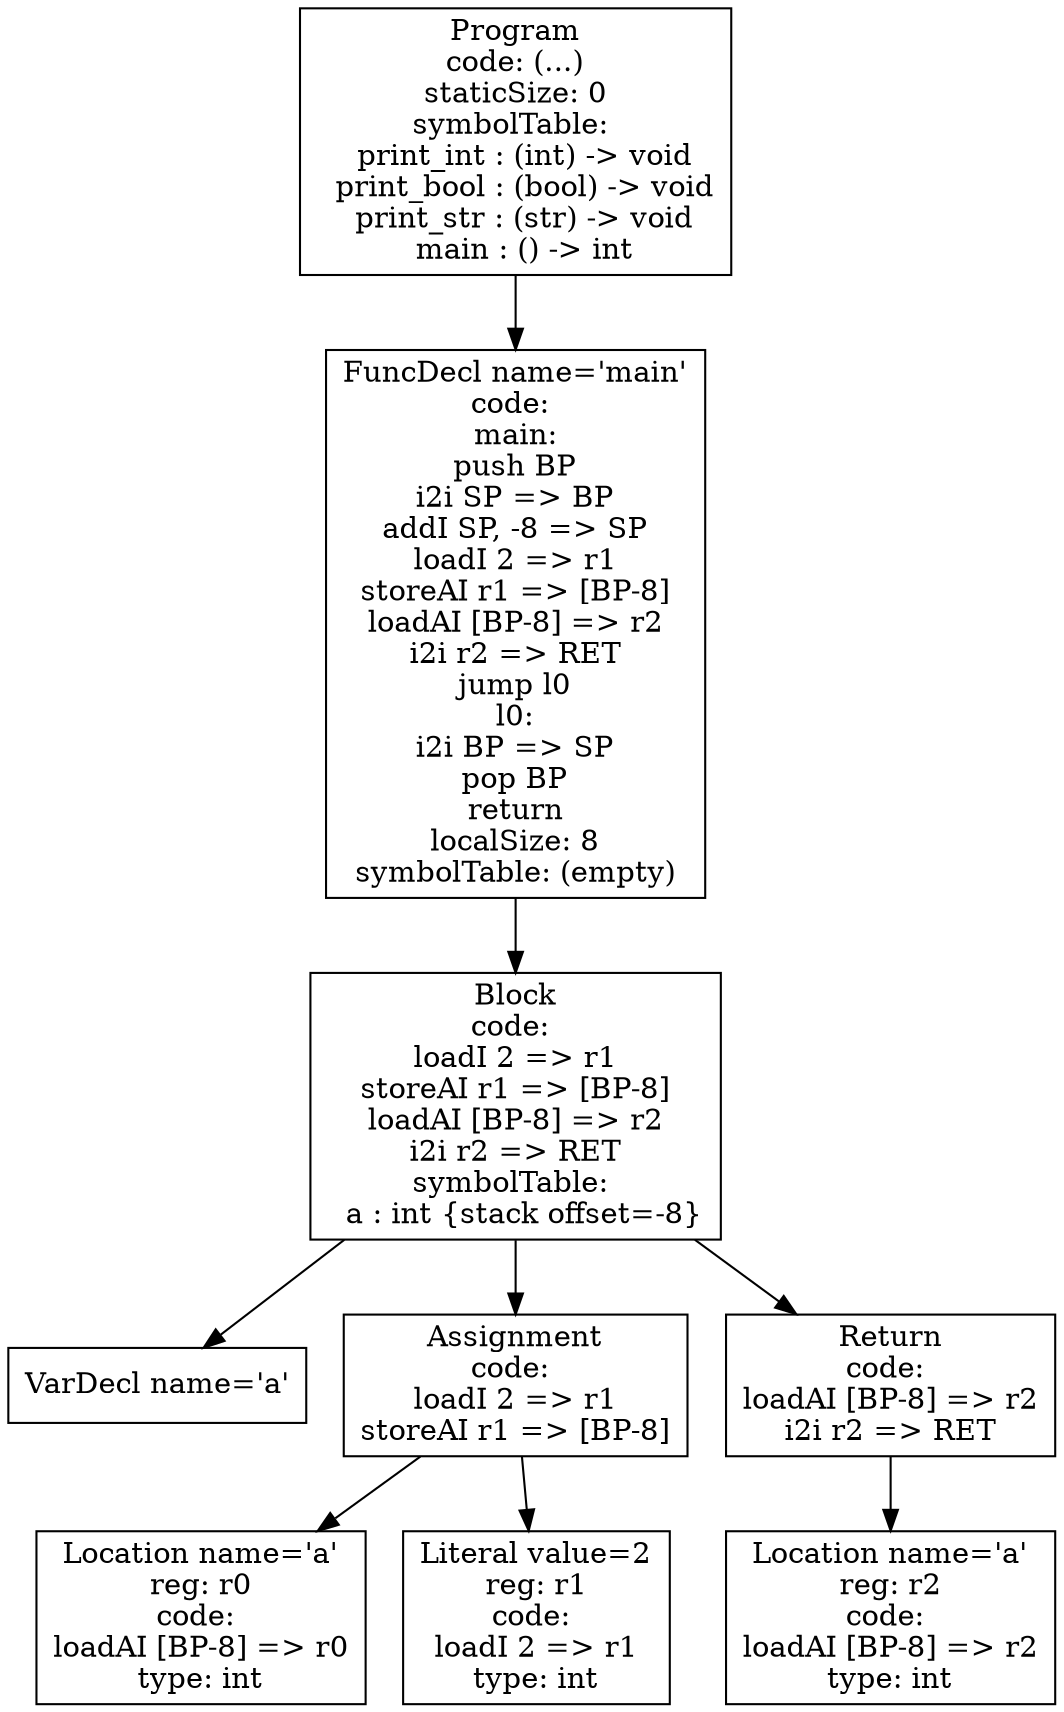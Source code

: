digraph AST {
3 [shape=box, label="VarDecl name='a'"];
5 [shape=box, label="Location name='a'\nreg: r0\ncode: \nloadAI [BP-8] => r0\ntype: int"];
6 [shape=box, label="Literal value=2\nreg: r1\ncode: \nloadI 2 => r1\ntype: int"];
4 [shape=box, label="Assignment\ncode: \nloadI 2 => r1\nstoreAI r1 => [BP-8]"];
4 -> 5;
4 -> 6;
8 [shape=box, label="Location name='a'\nreg: r2\ncode: \nloadAI [BP-8] => r2\ntype: int"];
7 [shape=box, label="Return\ncode: \nloadAI [BP-8] => r2\ni2i r2 => RET"];
7 -> 8;
2 [shape=box, label="Block\ncode: \nloadI 2 => r1\nstoreAI r1 => [BP-8]\nloadAI [BP-8] => r2\ni2i r2 => RET\nsymbolTable: \n  a : int {stack offset=-8}"];
2 -> 3;
2 -> 4;
2 -> 7;
1 [shape=box, label="FuncDecl name='main'\ncode: \nmain:\npush BP\ni2i SP => BP\naddI SP, -8 => SP\nloadI 2 => r1\nstoreAI r1 => [BP-8]\nloadAI [BP-8] => r2\ni2i r2 => RET\njump l0\nl0:\ni2i BP => SP\npop BP\nreturn\nlocalSize: 8\nsymbolTable: (empty)"];
1 -> 2;
0 [shape=box, label="Program\ncode: (...)\nstaticSize: 0\nsymbolTable: \n  print_int : (int) -> void\n  print_bool : (bool) -> void\n  print_str : (str) -> void\n  main : () -> int"];
0 -> 1;
}
